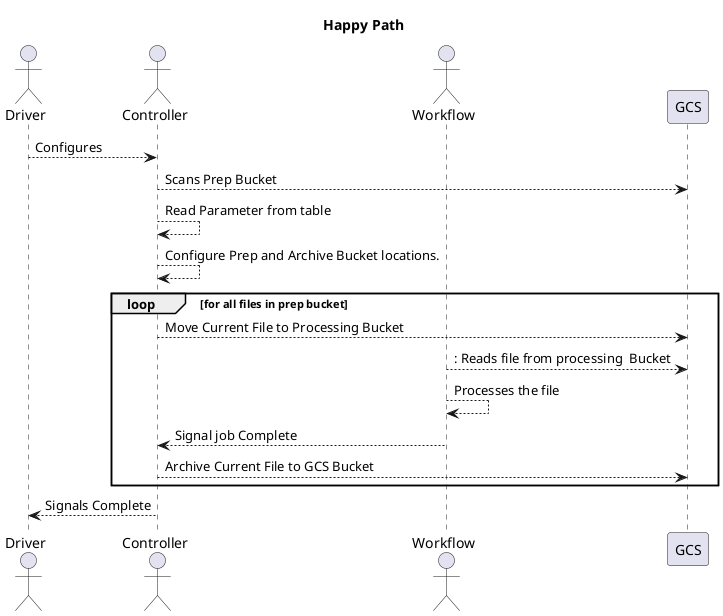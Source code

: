 @startuml Happy Path
actor Driver
actor Controller
actor Workflow
title Happy Path
Driver --->Controller:Configures
Controller ---> GCS:Scans Prep Bucket
Controller ---> Controller:Read Parameter from table
Controller ---> Controller: Configure Prep and Archive Bucket locations.

loop for all files in prep bucket
    Controller ---> GCS: Move Current File to Processing Bucket
    Workflow ---> GCS:: Reads file from processing  Bucket
    Workflow ---> Workflow:Processes the file
    Workflow ---> Controller: Signal job Complete 
    Controller ---> GCS: Archive Current File to GCS Bucket
end 

Controller ---> Driver:Signals Complete

@enduml

@startuml Error Path
actor Driver
actor Controller
actor Workflow
title Error Flow
Driver --->Controller:Configures
Controller ---> GCS:Scans Prep Bucket
Controller ---> Controller:Read Parameter from table
Controller ---> Controller: Configure Prep and Archive Bucket locations.

loop for all files in prep bucket
    Controller ---> GCS: Move Current File to Processing Bucket
    Workflow ---> GCS: Reads file from processing  Bucket
    Workflow ---> Workflow:Processes the file
    Workflow ---> Workflow: Throws an Error
    Workflow ---> Controller: signal job failed
    Controller ---> Controller: Exit Loop
end 
break
Controller ---> GCS: Return currently processing file(s) to Prep Folder(s)
Controller ---> Controller: Raises Exception

Controller ---> Driver:Signals Complete
@enduml